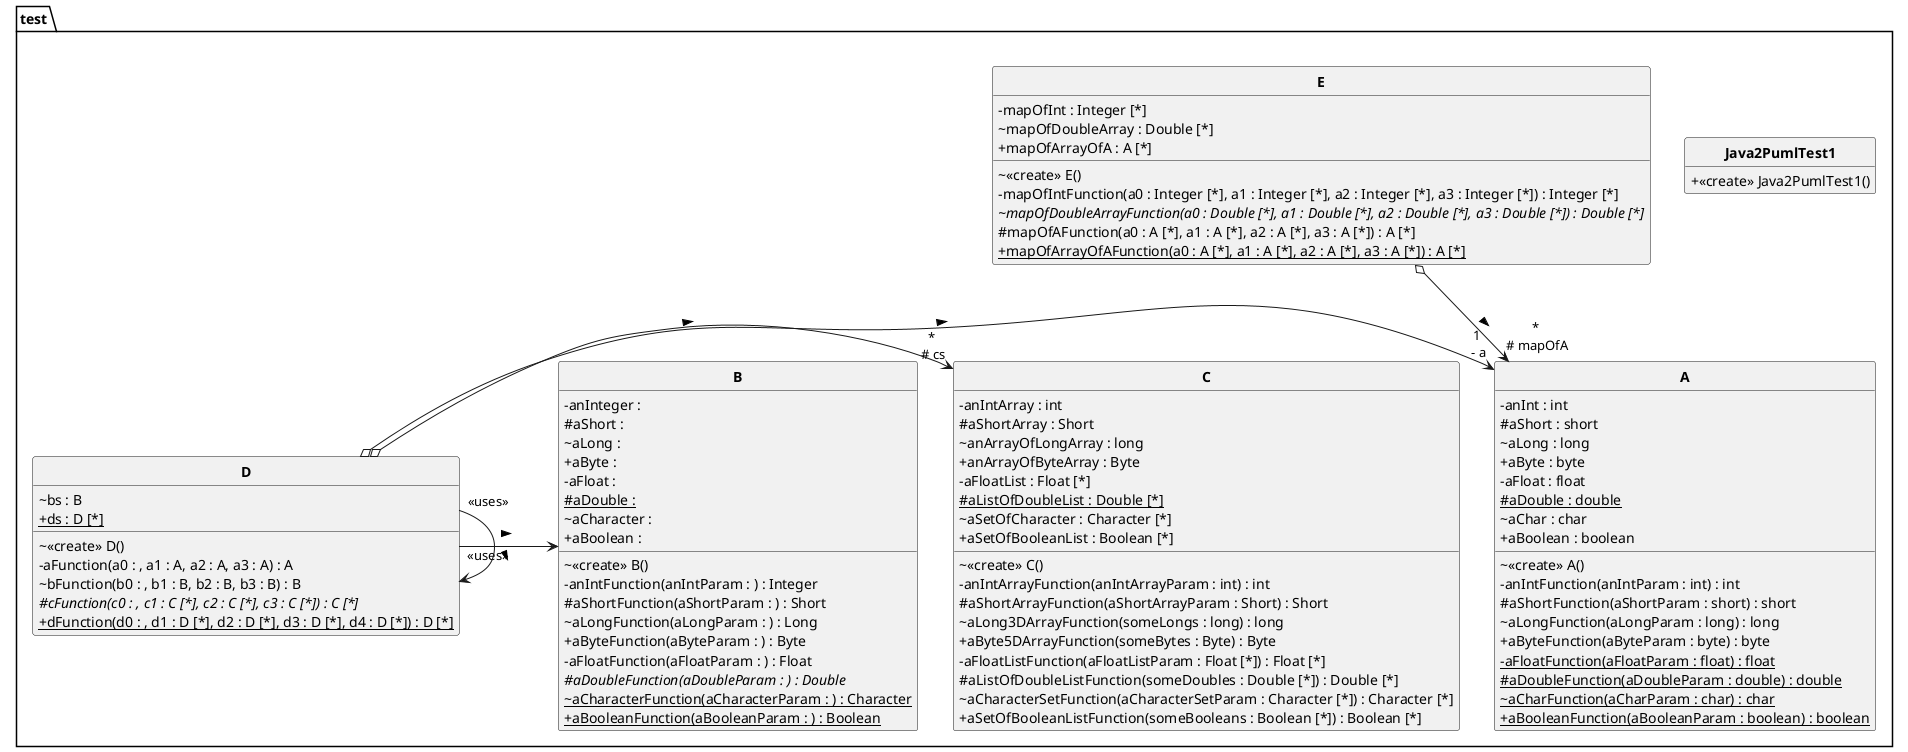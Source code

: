 @startuml
'https://plantuml.com/class-diagram
skinparam style strictuml
skinparam classAttributeIconSize 0
skinparam classFontStyle Bold

hide empty members

package test{
class Java2PumlTest1{
	+ <<create>> Java2PumlTest1()
}

class A{
	- anInt : int
	# aShort : short
	~ aLong : long
	+ aByte : byte
	- aFloat : float
	# aDouble : double {static}
	~ aChar : char
	+ aBoolean : boolean
	~ <<create>> A()
	- anIntFunction(anIntParam : int) : int
	# aShortFunction(aShortParam : short) : short
	~ aLongFunction(aLongParam : long) : long
	+ aByteFunction(aByteParam : byte) : byte
	- aFloatFunction(aFloatParam : float) {static} : float
	# aDoubleFunction(aDoubleParam : double) {static} : double
	~ aCharFunction(aCharParam : char) {static} : char
	+ aBooleanFunction(aBooleanParam : boolean) {static} : boolean
}

class B{
	- anInteger : 
	# aShort : 
	~ aLong : 
	+ aByte : 
	- aFloat : 
	# aDouble :  {static}
	~ aCharacter : 
	+ aBoolean : 
	~ <<create>> B()
	- anIntFunction(anIntParam : ) : Integer
	# aShortFunction(aShortParam : ) : Short
	~ aLongFunction(aLongParam : ) : Long
	+ aByteFunction(aByteParam : ) : Byte
	- aFloatFunction(aFloatParam : ) : Float
	# aDoubleFunction(aDoubleParam : ) {abstract} : Double
	~ aCharacterFunction(aCharacterParam : ) {static} : Character
	+ aBooleanFunction(aBooleanParam : ) {static} : Boolean
}

class C{
	- anIntArray : int
	# aShortArray : Short
	~ anArrayOfLongArray : long
	+ anArrayOfByteArray : Byte
	- aFloatList : Float [*]
	# aListOfDoubleList : Double [*] {static}
	~ aSetOfCharacter : Character [*]
	+ aSetOfBooleanList : Boolean [*]
	~ <<create>> C()
	- anIntArrayFunction(anIntArrayParam : int) : int
	# aShortArrayFunction(aShortArrayParam : Short) : Short
	~ aLong3DArrayFunction(someLongs : long) : long
	+ aByte5DArrayFunction(someBytes : Byte) : Byte
	- aFloatListFunction(aFloatListParam : Float [*]) : Float [*]
	# aListOfDoubleListFunction(someDoubles : Double [*]) : Double [*]
	~ aCharacterSetFunction(aCharacterSetParam : Character [*]) : Character [*]
	+ aSetOfBooleanListFunction(someBooleans : Boolean [*]) : Boolean [*]
}

class D{
	~ bs : B
	+ ds : D [*] {static}
	~ <<create>> D()
	- aFunction(a0 : , a1 : A, a2 : A, a3 : A) : A
	~ bFunction(b0 : , b1 : B, b2 : B, b3 : B) : B
	# cFunction(c0 : , c1 : C [*], c2 : C [*], c3 : C [*]) {abstract} : C [*]
	+ dFunction(d0 : , d1 : D [*], d2 : D [*], d3 : D [*], d4 : D [*]) {static} : D [*]
}

class E{
	- mapOfInt : Integer [*]
	~ mapOfDoubleArray : Double [*]
	+ mapOfArrayOfA : A [*]
	~ <<create>> E()
	- mapOfIntFunction(a0 : Integer [*], a1 : Integer [*], a2 : Integer [*], a3 : Integer [*]) : Integer [*]
	~ mapOfDoubleArrayFunction(a0 : Double [*], a1 : Double [*], a2 : Double [*], a3 : Double [*]) {abstract} : Double [*]
	# mapOfAFunction(a0 : A [*], a1 : A [*], a2 : A [*], a3 : A [*]) : A [*]
	+ mapOfArrayOfAFunction(a0 : A [*], a1 : A [*], a2 : A [*], a3 : A [*]) {static} : A [*]
}


'@PumlAggregation
D o-> "1\n - a" A : "          \n >"

'@PumlAggregation
D o-> "*\n # cs" C : "          \n >"
D -> B : "<<uses>>"\n >
D -> D : "<<uses>>"\n >

'@PumlAggregation
E o--> "*\n # mapOfA" A : "          \n >"

}
@enduml